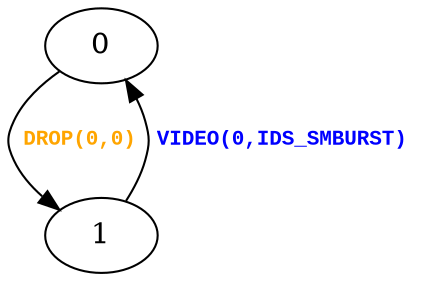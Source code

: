 digraph {
 node [shape=oval];
"0" -> "1"[fontcolor=orange, label=< <table border="0"><tr><td><font face="Courier New" point-size="10"><b>DROP(0,0)<br align="left"/></b></font></td></tr>
</table>>];
"1" -> "0"[fontcolor=blue, label=< <table border="0"><tr><td><font face="Courier New" point-size="10"><b>VIDEO(0,IDS_SMBURST)<br align="left"/></b></font></td></tr>
</table>>];
}
